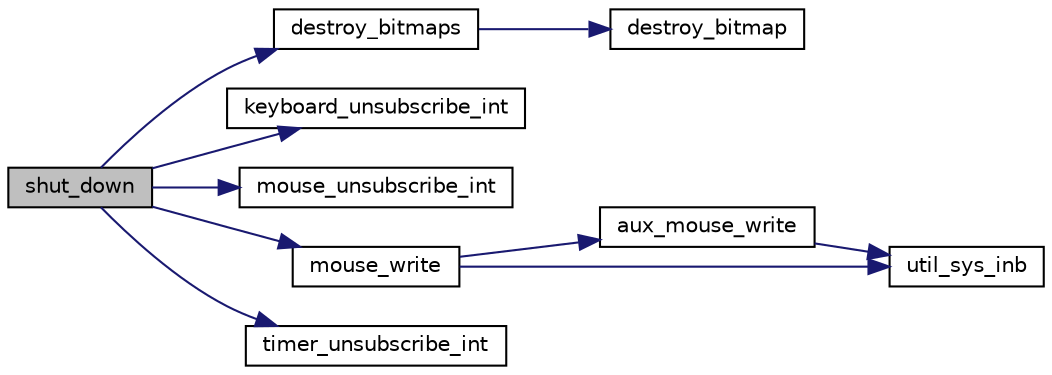 digraph "shut_down"
{
 // LATEX_PDF_SIZE
  edge [fontname="Helvetica",fontsize="10",labelfontname="Helvetica",labelfontsize="10"];
  node [fontname="Helvetica",fontsize="10",shape=record];
  rankdir="LR";
  Node1 [label="shut_down",height=0.2,width=0.4,color="black", fillcolor="grey75", style="filled", fontcolor="black",tooltip=" "];
  Node1 -> Node2 [color="midnightblue",fontsize="10",style="solid",fontname="Helvetica"];
  Node2 [label="destroy_bitmaps",height=0.2,width=0.4,color="black", fillcolor="white", style="filled",URL="$game_8c.html#afc4aef311af2a6a00f278d8072328692",tooltip="Destroys the sprites used in the game."];
  Node2 -> Node3 [color="midnightblue",fontsize="10",style="solid",fontname="Helvetica"];
  Node3 [label="destroy_bitmap",height=0.2,width=0.4,color="black", fillcolor="white", style="filled",URL="$bitmap_8c.html#a8b664e88d6056e4004d8c9a9aa048973",tooltip="Destroys a bitmap."];
  Node1 -> Node4 [color="midnightblue",fontsize="10",style="solid",fontname="Helvetica"];
  Node4 [label="keyboard_unsubscribe_int",height=0.2,width=0.4,color="black", fillcolor="white", style="filled",URL="$keyboard_8c.html#a32cc4de66854f8a7bd909e7aa8b901ed",tooltip="Unsubscribes Keyboard interrupts."];
  Node1 -> Node5 [color="midnightblue",fontsize="10",style="solid",fontname="Helvetica"];
  Node5 [label="mouse_unsubscribe_int",height=0.2,width=0.4,color="black", fillcolor="white", style="filled",URL="$mouse_8c.html#a3ecf823d80520009ae5e0d76ae40a3c3",tooltip="Unsubscribes mouse interrupts."];
  Node1 -> Node6 [color="midnightblue",fontsize="10",style="solid",fontname="Helvetica"];
  Node6 [label="mouse_write",height=0.2,width=0.4,color="black", fillcolor="white", style="filled",URL="$mouse_8c.html#a1703c3c5b61eef30d724b15cafd1d75e",tooltip="Writes a command to the mouse."];
  Node6 -> Node7 [color="midnightblue",fontsize="10",style="solid",fontname="Helvetica"];
  Node7 [label="aux_mouse_write",height=0.2,width=0.4,color="black", fillcolor="white", style="filled",URL="$mouse_8c.html#a2de06722549d4a1fbb3ed1f3746d0ef8",tooltip="Writes a command byte to a specified port related to mouse input."];
  Node7 -> Node8 [color="midnightblue",fontsize="10",style="solid",fontname="Helvetica"];
  Node8 [label="util_sys_inb",height=0.2,width=0.4,color="black", fillcolor="white", style="filled",URL="$utils_8c.html#a79a031a8611f5b2d6afa4158e92b0fb4",tooltip=" "];
  Node6 -> Node8 [color="midnightblue",fontsize="10",style="solid",fontname="Helvetica"];
  Node1 -> Node9 [color="midnightblue",fontsize="10",style="solid",fontname="Helvetica"];
  Node9 [label="timer_unsubscribe_int",height=0.2,width=0.4,color="black", fillcolor="white", style="filled",URL="$timer_8c.html#afabd21de449be154dd65d5fdb2d8045d",tooltip="Unsubscribes the timer interrupts, using sys_irqrmpolicy."];
}
